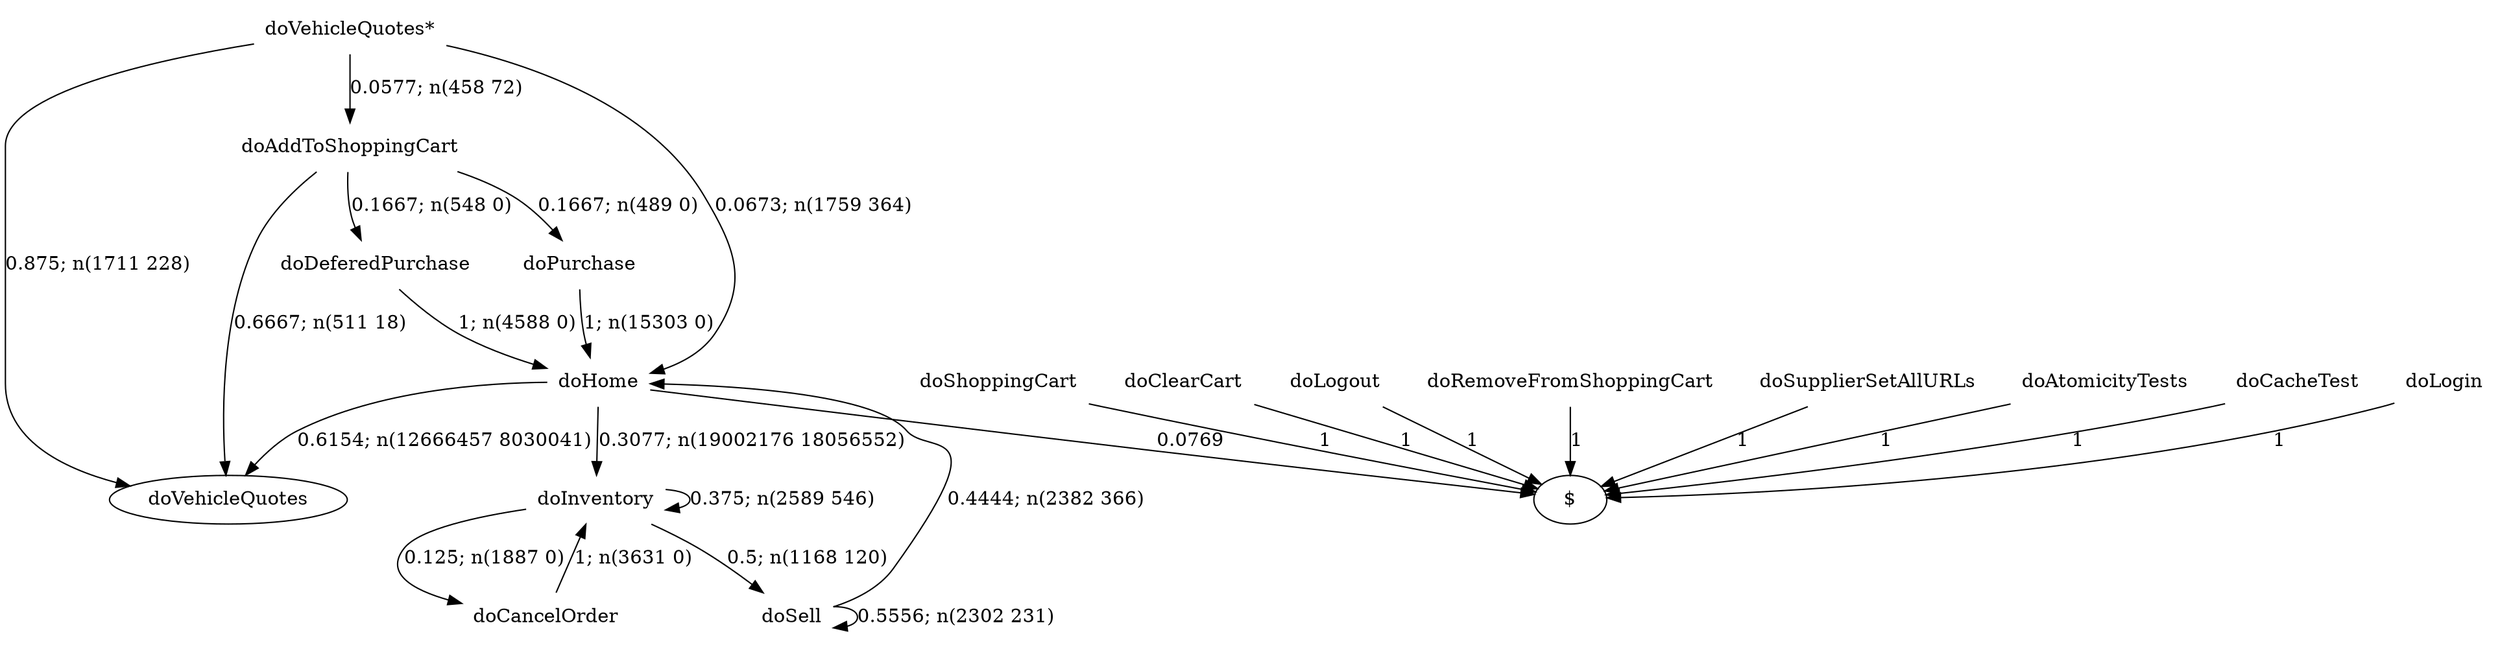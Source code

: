 digraph G {"doVehicleQuotes*" [label="doVehicleQuotes*",shape=none];"doSupplierSetAllURLs" [label="doSupplierSetAllURLs",shape=none];"doAtomicityTests" [label="doAtomicityTests",shape=none];"doCacheTest" [label="doCacheTest",shape=none];"doLogin" [label="doLogin",shape=none];"doAddToShoppingCart" [label="doAddToShoppingCart",shape=none];"doDeferedPurchase" [label="doDeferedPurchase",shape=none];"doHome" [label="doHome",shape=none];"doShoppingCart" [label="doShoppingCart",shape=none];"doClearCart" [label="doClearCart",shape=none];"doPurchase" [label="doPurchase",shape=none];"doInventory" [label="doInventory",shape=none];"doSell" [label="doSell",shape=none];"doLogout" [label="doLogout",shape=none];"doCancelOrder" [label="doCancelOrder",shape=none];"doRemoveFromShoppingCart" [label="doRemoveFromShoppingCart",shape=none];"doVehicleQuotes*"->"doVehicleQuotes" [style=solid,label="0.875; n(1711 228)"];"doVehicleQuotes*"->"doAddToShoppingCart" [style=solid,label="0.0577; n(458 72)"];"doVehicleQuotes*"->"doHome" [style=solid,label="0.0673; n(1759 364)"];"doSupplierSetAllURLs"->"$" [style=solid,label="1"];"doAtomicityTests"->"$" [style=solid,label="1"];"doCacheTest"->"$" [style=solid,label="1"];"doLogin"->"$" [style=solid,label="1"];"doAddToShoppingCart"->"doVehicleQuotes" [style=solid,label="0.6667; n(511 18)"];"doAddToShoppingCart"->"doDeferedPurchase" [style=solid,label="0.1667; n(548 0)"];"doAddToShoppingCart"->"doPurchase" [style=solid,label="0.1667; n(489 0)"];"doDeferedPurchase"->"doHome" [style=solid,label="1; n(4588 0)"];"doHome"->"doVehicleQuotes" [style=solid,label="0.6154; n(12666457 8030041)"];"doHome"->"doInventory" [style=solid,label="0.3077; n(19002176 18056552)"];"doHome"->"$" [style=solid,label="0.0769"];"doShoppingCart"->"$" [style=solid,label="1"];"doClearCart"->"$" [style=solid,label="1"];"doPurchase"->"doHome" [style=solid,label="1; n(15303 0)"];"doInventory"->"doInventory" [style=solid,label="0.375; n(2589 546)"];"doInventory"->"doSell" [style=solid,label="0.5; n(1168 120)"];"doInventory"->"doCancelOrder" [style=solid,label="0.125; n(1887 0)"];"doSell"->"doHome" [style=solid,label="0.4444; n(2382 366)"];"doSell"->"doSell" [style=solid,label="0.5556; n(2302 231)"];"doLogout"->"$" [style=solid,label="1"];"doCancelOrder"->"doInventory" [style=solid,label="1; n(3631 0)"];"doRemoveFromShoppingCart"->"$" [style=solid,label="1"];}